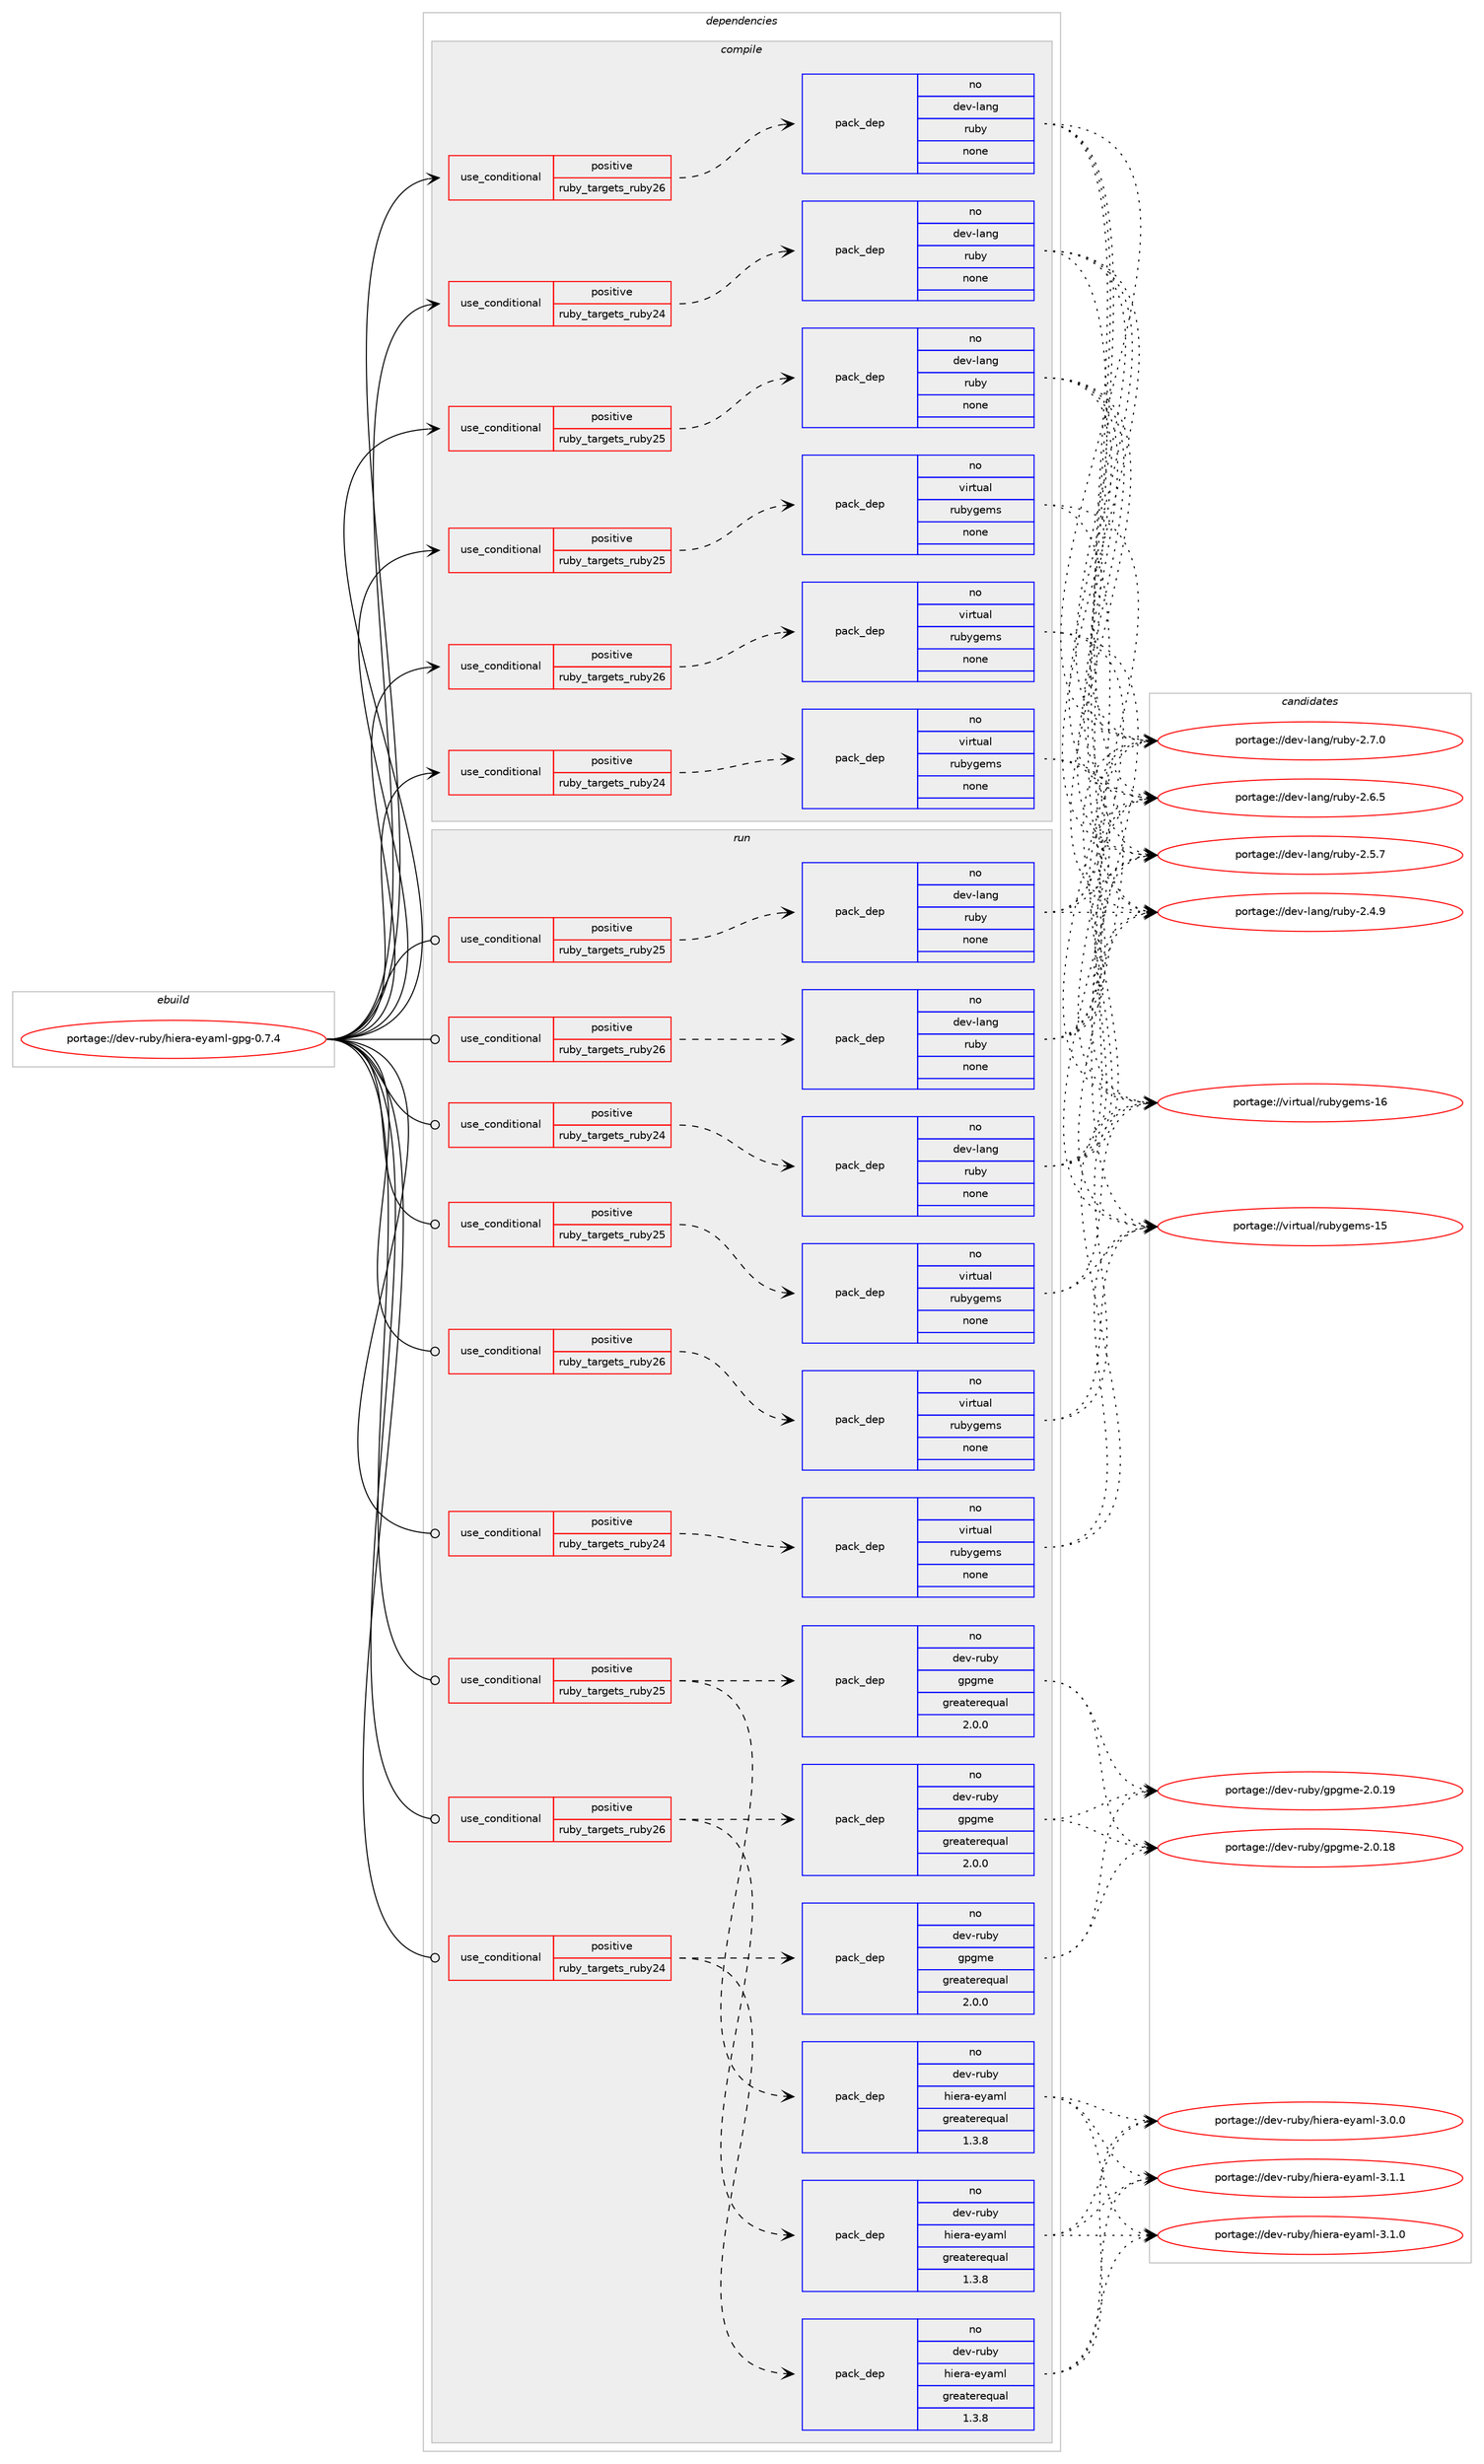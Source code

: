 digraph prolog {

# *************
# Graph options
# *************

newrank=true;
concentrate=true;
compound=true;
graph [rankdir=LR,fontname=Helvetica,fontsize=10,ranksep=1.5];#, ranksep=2.5, nodesep=0.2];
edge  [arrowhead=vee];
node  [fontname=Helvetica,fontsize=10];

# **********
# The ebuild
# **********

subgraph cluster_leftcol {
color=gray;
label=<<i>ebuild</i>>;
id [label="portage://dev-ruby/hiera-eyaml-gpg-0.7.4", color=red, width=4, href="../dev-ruby/hiera-eyaml-gpg-0.7.4.svg"];
}

# ****************
# The dependencies
# ****************

subgraph cluster_midcol {
color=gray;
label=<<i>dependencies</i>>;
subgraph cluster_compile {
fillcolor="#eeeeee";
style=filled;
label=<<i>compile</i>>;
subgraph cond85769 {
dependency353046 [label=<<TABLE BORDER="0" CELLBORDER="1" CELLSPACING="0" CELLPADDING="4"><TR><TD ROWSPAN="3" CELLPADDING="10">use_conditional</TD></TR><TR><TD>positive</TD></TR><TR><TD>ruby_targets_ruby24</TD></TR></TABLE>>, shape=none, color=red];
subgraph pack262464 {
dependency353047 [label=<<TABLE BORDER="0" CELLBORDER="1" CELLSPACING="0" CELLPADDING="4" WIDTH="220"><TR><TD ROWSPAN="6" CELLPADDING="30">pack_dep</TD></TR><TR><TD WIDTH="110">no</TD></TR><TR><TD>dev-lang</TD></TR><TR><TD>ruby</TD></TR><TR><TD>none</TD></TR><TR><TD></TD></TR></TABLE>>, shape=none, color=blue];
}
dependency353046:e -> dependency353047:w [weight=20,style="dashed",arrowhead="vee"];
}
id:e -> dependency353046:w [weight=20,style="solid",arrowhead="vee"];
subgraph cond85770 {
dependency353048 [label=<<TABLE BORDER="0" CELLBORDER="1" CELLSPACING="0" CELLPADDING="4"><TR><TD ROWSPAN="3" CELLPADDING="10">use_conditional</TD></TR><TR><TD>positive</TD></TR><TR><TD>ruby_targets_ruby24</TD></TR></TABLE>>, shape=none, color=red];
subgraph pack262465 {
dependency353049 [label=<<TABLE BORDER="0" CELLBORDER="1" CELLSPACING="0" CELLPADDING="4" WIDTH="220"><TR><TD ROWSPAN="6" CELLPADDING="30">pack_dep</TD></TR><TR><TD WIDTH="110">no</TD></TR><TR><TD>virtual</TD></TR><TR><TD>rubygems</TD></TR><TR><TD>none</TD></TR><TR><TD></TD></TR></TABLE>>, shape=none, color=blue];
}
dependency353048:e -> dependency353049:w [weight=20,style="dashed",arrowhead="vee"];
}
id:e -> dependency353048:w [weight=20,style="solid",arrowhead="vee"];
subgraph cond85771 {
dependency353050 [label=<<TABLE BORDER="0" CELLBORDER="1" CELLSPACING="0" CELLPADDING="4"><TR><TD ROWSPAN="3" CELLPADDING="10">use_conditional</TD></TR><TR><TD>positive</TD></TR><TR><TD>ruby_targets_ruby25</TD></TR></TABLE>>, shape=none, color=red];
subgraph pack262466 {
dependency353051 [label=<<TABLE BORDER="0" CELLBORDER="1" CELLSPACING="0" CELLPADDING="4" WIDTH="220"><TR><TD ROWSPAN="6" CELLPADDING="30">pack_dep</TD></TR><TR><TD WIDTH="110">no</TD></TR><TR><TD>dev-lang</TD></TR><TR><TD>ruby</TD></TR><TR><TD>none</TD></TR><TR><TD></TD></TR></TABLE>>, shape=none, color=blue];
}
dependency353050:e -> dependency353051:w [weight=20,style="dashed",arrowhead="vee"];
}
id:e -> dependency353050:w [weight=20,style="solid",arrowhead="vee"];
subgraph cond85772 {
dependency353052 [label=<<TABLE BORDER="0" CELLBORDER="1" CELLSPACING="0" CELLPADDING="4"><TR><TD ROWSPAN="3" CELLPADDING="10">use_conditional</TD></TR><TR><TD>positive</TD></TR><TR><TD>ruby_targets_ruby25</TD></TR></TABLE>>, shape=none, color=red];
subgraph pack262467 {
dependency353053 [label=<<TABLE BORDER="0" CELLBORDER="1" CELLSPACING="0" CELLPADDING="4" WIDTH="220"><TR><TD ROWSPAN="6" CELLPADDING="30">pack_dep</TD></TR><TR><TD WIDTH="110">no</TD></TR><TR><TD>virtual</TD></TR><TR><TD>rubygems</TD></TR><TR><TD>none</TD></TR><TR><TD></TD></TR></TABLE>>, shape=none, color=blue];
}
dependency353052:e -> dependency353053:w [weight=20,style="dashed",arrowhead="vee"];
}
id:e -> dependency353052:w [weight=20,style="solid",arrowhead="vee"];
subgraph cond85773 {
dependency353054 [label=<<TABLE BORDER="0" CELLBORDER="1" CELLSPACING="0" CELLPADDING="4"><TR><TD ROWSPAN="3" CELLPADDING="10">use_conditional</TD></TR><TR><TD>positive</TD></TR><TR><TD>ruby_targets_ruby26</TD></TR></TABLE>>, shape=none, color=red];
subgraph pack262468 {
dependency353055 [label=<<TABLE BORDER="0" CELLBORDER="1" CELLSPACING="0" CELLPADDING="4" WIDTH="220"><TR><TD ROWSPAN="6" CELLPADDING="30">pack_dep</TD></TR><TR><TD WIDTH="110">no</TD></TR><TR><TD>dev-lang</TD></TR><TR><TD>ruby</TD></TR><TR><TD>none</TD></TR><TR><TD></TD></TR></TABLE>>, shape=none, color=blue];
}
dependency353054:e -> dependency353055:w [weight=20,style="dashed",arrowhead="vee"];
}
id:e -> dependency353054:w [weight=20,style="solid",arrowhead="vee"];
subgraph cond85774 {
dependency353056 [label=<<TABLE BORDER="0" CELLBORDER="1" CELLSPACING="0" CELLPADDING="4"><TR><TD ROWSPAN="3" CELLPADDING="10">use_conditional</TD></TR><TR><TD>positive</TD></TR><TR><TD>ruby_targets_ruby26</TD></TR></TABLE>>, shape=none, color=red];
subgraph pack262469 {
dependency353057 [label=<<TABLE BORDER="0" CELLBORDER="1" CELLSPACING="0" CELLPADDING="4" WIDTH="220"><TR><TD ROWSPAN="6" CELLPADDING="30">pack_dep</TD></TR><TR><TD WIDTH="110">no</TD></TR><TR><TD>virtual</TD></TR><TR><TD>rubygems</TD></TR><TR><TD>none</TD></TR><TR><TD></TD></TR></TABLE>>, shape=none, color=blue];
}
dependency353056:e -> dependency353057:w [weight=20,style="dashed",arrowhead="vee"];
}
id:e -> dependency353056:w [weight=20,style="solid",arrowhead="vee"];
}
subgraph cluster_compileandrun {
fillcolor="#eeeeee";
style=filled;
label=<<i>compile and run</i>>;
}
subgraph cluster_run {
fillcolor="#eeeeee";
style=filled;
label=<<i>run</i>>;
subgraph cond85775 {
dependency353058 [label=<<TABLE BORDER="0" CELLBORDER="1" CELLSPACING="0" CELLPADDING="4"><TR><TD ROWSPAN="3" CELLPADDING="10">use_conditional</TD></TR><TR><TD>positive</TD></TR><TR><TD>ruby_targets_ruby24</TD></TR></TABLE>>, shape=none, color=red];
subgraph pack262470 {
dependency353059 [label=<<TABLE BORDER="0" CELLBORDER="1" CELLSPACING="0" CELLPADDING="4" WIDTH="220"><TR><TD ROWSPAN="6" CELLPADDING="30">pack_dep</TD></TR><TR><TD WIDTH="110">no</TD></TR><TR><TD>dev-lang</TD></TR><TR><TD>ruby</TD></TR><TR><TD>none</TD></TR><TR><TD></TD></TR></TABLE>>, shape=none, color=blue];
}
dependency353058:e -> dependency353059:w [weight=20,style="dashed",arrowhead="vee"];
}
id:e -> dependency353058:w [weight=20,style="solid",arrowhead="odot"];
subgraph cond85776 {
dependency353060 [label=<<TABLE BORDER="0" CELLBORDER="1" CELLSPACING="0" CELLPADDING="4"><TR><TD ROWSPAN="3" CELLPADDING="10">use_conditional</TD></TR><TR><TD>positive</TD></TR><TR><TD>ruby_targets_ruby24</TD></TR></TABLE>>, shape=none, color=red];
subgraph pack262471 {
dependency353061 [label=<<TABLE BORDER="0" CELLBORDER="1" CELLSPACING="0" CELLPADDING="4" WIDTH="220"><TR><TD ROWSPAN="6" CELLPADDING="30">pack_dep</TD></TR><TR><TD WIDTH="110">no</TD></TR><TR><TD>dev-ruby</TD></TR><TR><TD>hiera-eyaml</TD></TR><TR><TD>greaterequal</TD></TR><TR><TD>1.3.8</TD></TR></TABLE>>, shape=none, color=blue];
}
dependency353060:e -> dependency353061:w [weight=20,style="dashed",arrowhead="vee"];
subgraph pack262472 {
dependency353062 [label=<<TABLE BORDER="0" CELLBORDER="1" CELLSPACING="0" CELLPADDING="4" WIDTH="220"><TR><TD ROWSPAN="6" CELLPADDING="30">pack_dep</TD></TR><TR><TD WIDTH="110">no</TD></TR><TR><TD>dev-ruby</TD></TR><TR><TD>gpgme</TD></TR><TR><TD>greaterequal</TD></TR><TR><TD>2.0.0</TD></TR></TABLE>>, shape=none, color=blue];
}
dependency353060:e -> dependency353062:w [weight=20,style="dashed",arrowhead="vee"];
}
id:e -> dependency353060:w [weight=20,style="solid",arrowhead="odot"];
subgraph cond85777 {
dependency353063 [label=<<TABLE BORDER="0" CELLBORDER="1" CELLSPACING="0" CELLPADDING="4"><TR><TD ROWSPAN="3" CELLPADDING="10">use_conditional</TD></TR><TR><TD>positive</TD></TR><TR><TD>ruby_targets_ruby24</TD></TR></TABLE>>, shape=none, color=red];
subgraph pack262473 {
dependency353064 [label=<<TABLE BORDER="0" CELLBORDER="1" CELLSPACING="0" CELLPADDING="4" WIDTH="220"><TR><TD ROWSPAN="6" CELLPADDING="30">pack_dep</TD></TR><TR><TD WIDTH="110">no</TD></TR><TR><TD>virtual</TD></TR><TR><TD>rubygems</TD></TR><TR><TD>none</TD></TR><TR><TD></TD></TR></TABLE>>, shape=none, color=blue];
}
dependency353063:e -> dependency353064:w [weight=20,style="dashed",arrowhead="vee"];
}
id:e -> dependency353063:w [weight=20,style="solid",arrowhead="odot"];
subgraph cond85778 {
dependency353065 [label=<<TABLE BORDER="0" CELLBORDER="1" CELLSPACING="0" CELLPADDING="4"><TR><TD ROWSPAN="3" CELLPADDING="10">use_conditional</TD></TR><TR><TD>positive</TD></TR><TR><TD>ruby_targets_ruby25</TD></TR></TABLE>>, shape=none, color=red];
subgraph pack262474 {
dependency353066 [label=<<TABLE BORDER="0" CELLBORDER="1" CELLSPACING="0" CELLPADDING="4" WIDTH="220"><TR><TD ROWSPAN="6" CELLPADDING="30">pack_dep</TD></TR><TR><TD WIDTH="110">no</TD></TR><TR><TD>dev-lang</TD></TR><TR><TD>ruby</TD></TR><TR><TD>none</TD></TR><TR><TD></TD></TR></TABLE>>, shape=none, color=blue];
}
dependency353065:e -> dependency353066:w [weight=20,style="dashed",arrowhead="vee"];
}
id:e -> dependency353065:w [weight=20,style="solid",arrowhead="odot"];
subgraph cond85779 {
dependency353067 [label=<<TABLE BORDER="0" CELLBORDER="1" CELLSPACING="0" CELLPADDING="4"><TR><TD ROWSPAN="3" CELLPADDING="10">use_conditional</TD></TR><TR><TD>positive</TD></TR><TR><TD>ruby_targets_ruby25</TD></TR></TABLE>>, shape=none, color=red];
subgraph pack262475 {
dependency353068 [label=<<TABLE BORDER="0" CELLBORDER="1" CELLSPACING="0" CELLPADDING="4" WIDTH="220"><TR><TD ROWSPAN="6" CELLPADDING="30">pack_dep</TD></TR><TR><TD WIDTH="110">no</TD></TR><TR><TD>dev-ruby</TD></TR><TR><TD>hiera-eyaml</TD></TR><TR><TD>greaterequal</TD></TR><TR><TD>1.3.8</TD></TR></TABLE>>, shape=none, color=blue];
}
dependency353067:e -> dependency353068:w [weight=20,style="dashed",arrowhead="vee"];
subgraph pack262476 {
dependency353069 [label=<<TABLE BORDER="0" CELLBORDER="1" CELLSPACING="0" CELLPADDING="4" WIDTH="220"><TR><TD ROWSPAN="6" CELLPADDING="30">pack_dep</TD></TR><TR><TD WIDTH="110">no</TD></TR><TR><TD>dev-ruby</TD></TR><TR><TD>gpgme</TD></TR><TR><TD>greaterequal</TD></TR><TR><TD>2.0.0</TD></TR></TABLE>>, shape=none, color=blue];
}
dependency353067:e -> dependency353069:w [weight=20,style="dashed",arrowhead="vee"];
}
id:e -> dependency353067:w [weight=20,style="solid",arrowhead="odot"];
subgraph cond85780 {
dependency353070 [label=<<TABLE BORDER="0" CELLBORDER="1" CELLSPACING="0" CELLPADDING="4"><TR><TD ROWSPAN="3" CELLPADDING="10">use_conditional</TD></TR><TR><TD>positive</TD></TR><TR><TD>ruby_targets_ruby25</TD></TR></TABLE>>, shape=none, color=red];
subgraph pack262477 {
dependency353071 [label=<<TABLE BORDER="0" CELLBORDER="1" CELLSPACING="0" CELLPADDING="4" WIDTH="220"><TR><TD ROWSPAN="6" CELLPADDING="30">pack_dep</TD></TR><TR><TD WIDTH="110">no</TD></TR><TR><TD>virtual</TD></TR><TR><TD>rubygems</TD></TR><TR><TD>none</TD></TR><TR><TD></TD></TR></TABLE>>, shape=none, color=blue];
}
dependency353070:e -> dependency353071:w [weight=20,style="dashed",arrowhead="vee"];
}
id:e -> dependency353070:w [weight=20,style="solid",arrowhead="odot"];
subgraph cond85781 {
dependency353072 [label=<<TABLE BORDER="0" CELLBORDER="1" CELLSPACING="0" CELLPADDING="4"><TR><TD ROWSPAN="3" CELLPADDING="10">use_conditional</TD></TR><TR><TD>positive</TD></TR><TR><TD>ruby_targets_ruby26</TD></TR></TABLE>>, shape=none, color=red];
subgraph pack262478 {
dependency353073 [label=<<TABLE BORDER="0" CELLBORDER="1" CELLSPACING="0" CELLPADDING="4" WIDTH="220"><TR><TD ROWSPAN="6" CELLPADDING="30">pack_dep</TD></TR><TR><TD WIDTH="110">no</TD></TR><TR><TD>dev-lang</TD></TR><TR><TD>ruby</TD></TR><TR><TD>none</TD></TR><TR><TD></TD></TR></TABLE>>, shape=none, color=blue];
}
dependency353072:e -> dependency353073:w [weight=20,style="dashed",arrowhead="vee"];
}
id:e -> dependency353072:w [weight=20,style="solid",arrowhead="odot"];
subgraph cond85782 {
dependency353074 [label=<<TABLE BORDER="0" CELLBORDER="1" CELLSPACING="0" CELLPADDING="4"><TR><TD ROWSPAN="3" CELLPADDING="10">use_conditional</TD></TR><TR><TD>positive</TD></TR><TR><TD>ruby_targets_ruby26</TD></TR></TABLE>>, shape=none, color=red];
subgraph pack262479 {
dependency353075 [label=<<TABLE BORDER="0" CELLBORDER="1" CELLSPACING="0" CELLPADDING="4" WIDTH="220"><TR><TD ROWSPAN="6" CELLPADDING="30">pack_dep</TD></TR><TR><TD WIDTH="110">no</TD></TR><TR><TD>dev-ruby</TD></TR><TR><TD>hiera-eyaml</TD></TR><TR><TD>greaterequal</TD></TR><TR><TD>1.3.8</TD></TR></TABLE>>, shape=none, color=blue];
}
dependency353074:e -> dependency353075:w [weight=20,style="dashed",arrowhead="vee"];
subgraph pack262480 {
dependency353076 [label=<<TABLE BORDER="0" CELLBORDER="1" CELLSPACING="0" CELLPADDING="4" WIDTH="220"><TR><TD ROWSPAN="6" CELLPADDING="30">pack_dep</TD></TR><TR><TD WIDTH="110">no</TD></TR><TR><TD>dev-ruby</TD></TR><TR><TD>gpgme</TD></TR><TR><TD>greaterequal</TD></TR><TR><TD>2.0.0</TD></TR></TABLE>>, shape=none, color=blue];
}
dependency353074:e -> dependency353076:w [weight=20,style="dashed",arrowhead="vee"];
}
id:e -> dependency353074:w [weight=20,style="solid",arrowhead="odot"];
subgraph cond85783 {
dependency353077 [label=<<TABLE BORDER="0" CELLBORDER="1" CELLSPACING="0" CELLPADDING="4"><TR><TD ROWSPAN="3" CELLPADDING="10">use_conditional</TD></TR><TR><TD>positive</TD></TR><TR><TD>ruby_targets_ruby26</TD></TR></TABLE>>, shape=none, color=red];
subgraph pack262481 {
dependency353078 [label=<<TABLE BORDER="0" CELLBORDER="1" CELLSPACING="0" CELLPADDING="4" WIDTH="220"><TR><TD ROWSPAN="6" CELLPADDING="30">pack_dep</TD></TR><TR><TD WIDTH="110">no</TD></TR><TR><TD>virtual</TD></TR><TR><TD>rubygems</TD></TR><TR><TD>none</TD></TR><TR><TD></TD></TR></TABLE>>, shape=none, color=blue];
}
dependency353077:e -> dependency353078:w [weight=20,style="dashed",arrowhead="vee"];
}
id:e -> dependency353077:w [weight=20,style="solid",arrowhead="odot"];
}
}

# **************
# The candidates
# **************

subgraph cluster_choices {
rank=same;
color=gray;
label=<<i>candidates</i>>;

subgraph choice262464 {
color=black;
nodesep=1;
choice10010111845108971101034711411798121455046554648 [label="portage://dev-lang/ruby-2.7.0", color=red, width=4,href="../dev-lang/ruby-2.7.0.svg"];
choice10010111845108971101034711411798121455046544653 [label="portage://dev-lang/ruby-2.6.5", color=red, width=4,href="../dev-lang/ruby-2.6.5.svg"];
choice10010111845108971101034711411798121455046534655 [label="portage://dev-lang/ruby-2.5.7", color=red, width=4,href="../dev-lang/ruby-2.5.7.svg"];
choice10010111845108971101034711411798121455046524657 [label="portage://dev-lang/ruby-2.4.9", color=red, width=4,href="../dev-lang/ruby-2.4.9.svg"];
dependency353047:e -> choice10010111845108971101034711411798121455046554648:w [style=dotted,weight="100"];
dependency353047:e -> choice10010111845108971101034711411798121455046544653:w [style=dotted,weight="100"];
dependency353047:e -> choice10010111845108971101034711411798121455046534655:w [style=dotted,weight="100"];
dependency353047:e -> choice10010111845108971101034711411798121455046524657:w [style=dotted,weight="100"];
}
subgraph choice262465 {
color=black;
nodesep=1;
choice118105114116117971084711411798121103101109115454954 [label="portage://virtual/rubygems-16", color=red, width=4,href="../virtual/rubygems-16.svg"];
choice118105114116117971084711411798121103101109115454953 [label="portage://virtual/rubygems-15", color=red, width=4,href="../virtual/rubygems-15.svg"];
dependency353049:e -> choice118105114116117971084711411798121103101109115454954:w [style=dotted,weight="100"];
dependency353049:e -> choice118105114116117971084711411798121103101109115454953:w [style=dotted,weight="100"];
}
subgraph choice262466 {
color=black;
nodesep=1;
choice10010111845108971101034711411798121455046554648 [label="portage://dev-lang/ruby-2.7.0", color=red, width=4,href="../dev-lang/ruby-2.7.0.svg"];
choice10010111845108971101034711411798121455046544653 [label="portage://dev-lang/ruby-2.6.5", color=red, width=4,href="../dev-lang/ruby-2.6.5.svg"];
choice10010111845108971101034711411798121455046534655 [label="portage://dev-lang/ruby-2.5.7", color=red, width=4,href="../dev-lang/ruby-2.5.7.svg"];
choice10010111845108971101034711411798121455046524657 [label="portage://dev-lang/ruby-2.4.9", color=red, width=4,href="../dev-lang/ruby-2.4.9.svg"];
dependency353051:e -> choice10010111845108971101034711411798121455046554648:w [style=dotted,weight="100"];
dependency353051:e -> choice10010111845108971101034711411798121455046544653:w [style=dotted,weight="100"];
dependency353051:e -> choice10010111845108971101034711411798121455046534655:w [style=dotted,weight="100"];
dependency353051:e -> choice10010111845108971101034711411798121455046524657:w [style=dotted,weight="100"];
}
subgraph choice262467 {
color=black;
nodesep=1;
choice118105114116117971084711411798121103101109115454954 [label="portage://virtual/rubygems-16", color=red, width=4,href="../virtual/rubygems-16.svg"];
choice118105114116117971084711411798121103101109115454953 [label="portage://virtual/rubygems-15", color=red, width=4,href="../virtual/rubygems-15.svg"];
dependency353053:e -> choice118105114116117971084711411798121103101109115454954:w [style=dotted,weight="100"];
dependency353053:e -> choice118105114116117971084711411798121103101109115454953:w [style=dotted,weight="100"];
}
subgraph choice262468 {
color=black;
nodesep=1;
choice10010111845108971101034711411798121455046554648 [label="portage://dev-lang/ruby-2.7.0", color=red, width=4,href="../dev-lang/ruby-2.7.0.svg"];
choice10010111845108971101034711411798121455046544653 [label="portage://dev-lang/ruby-2.6.5", color=red, width=4,href="../dev-lang/ruby-2.6.5.svg"];
choice10010111845108971101034711411798121455046534655 [label="portage://dev-lang/ruby-2.5.7", color=red, width=4,href="../dev-lang/ruby-2.5.7.svg"];
choice10010111845108971101034711411798121455046524657 [label="portage://dev-lang/ruby-2.4.9", color=red, width=4,href="../dev-lang/ruby-2.4.9.svg"];
dependency353055:e -> choice10010111845108971101034711411798121455046554648:w [style=dotted,weight="100"];
dependency353055:e -> choice10010111845108971101034711411798121455046544653:w [style=dotted,weight="100"];
dependency353055:e -> choice10010111845108971101034711411798121455046534655:w [style=dotted,weight="100"];
dependency353055:e -> choice10010111845108971101034711411798121455046524657:w [style=dotted,weight="100"];
}
subgraph choice262469 {
color=black;
nodesep=1;
choice118105114116117971084711411798121103101109115454954 [label="portage://virtual/rubygems-16", color=red, width=4,href="../virtual/rubygems-16.svg"];
choice118105114116117971084711411798121103101109115454953 [label="portage://virtual/rubygems-15", color=red, width=4,href="../virtual/rubygems-15.svg"];
dependency353057:e -> choice118105114116117971084711411798121103101109115454954:w [style=dotted,weight="100"];
dependency353057:e -> choice118105114116117971084711411798121103101109115454953:w [style=dotted,weight="100"];
}
subgraph choice262470 {
color=black;
nodesep=1;
choice10010111845108971101034711411798121455046554648 [label="portage://dev-lang/ruby-2.7.0", color=red, width=4,href="../dev-lang/ruby-2.7.0.svg"];
choice10010111845108971101034711411798121455046544653 [label="portage://dev-lang/ruby-2.6.5", color=red, width=4,href="../dev-lang/ruby-2.6.5.svg"];
choice10010111845108971101034711411798121455046534655 [label="portage://dev-lang/ruby-2.5.7", color=red, width=4,href="../dev-lang/ruby-2.5.7.svg"];
choice10010111845108971101034711411798121455046524657 [label="portage://dev-lang/ruby-2.4.9", color=red, width=4,href="../dev-lang/ruby-2.4.9.svg"];
dependency353059:e -> choice10010111845108971101034711411798121455046554648:w [style=dotted,weight="100"];
dependency353059:e -> choice10010111845108971101034711411798121455046544653:w [style=dotted,weight="100"];
dependency353059:e -> choice10010111845108971101034711411798121455046534655:w [style=dotted,weight="100"];
dependency353059:e -> choice10010111845108971101034711411798121455046524657:w [style=dotted,weight="100"];
}
subgraph choice262471 {
color=black;
nodesep=1;
choice100101118451141179812147104105101114974510112197109108455146494649 [label="portage://dev-ruby/hiera-eyaml-3.1.1", color=red, width=4,href="../dev-ruby/hiera-eyaml-3.1.1.svg"];
choice100101118451141179812147104105101114974510112197109108455146494648 [label="portage://dev-ruby/hiera-eyaml-3.1.0", color=red, width=4,href="../dev-ruby/hiera-eyaml-3.1.0.svg"];
choice100101118451141179812147104105101114974510112197109108455146484648 [label="portage://dev-ruby/hiera-eyaml-3.0.0", color=red, width=4,href="../dev-ruby/hiera-eyaml-3.0.0.svg"];
dependency353061:e -> choice100101118451141179812147104105101114974510112197109108455146494649:w [style=dotted,weight="100"];
dependency353061:e -> choice100101118451141179812147104105101114974510112197109108455146494648:w [style=dotted,weight="100"];
dependency353061:e -> choice100101118451141179812147104105101114974510112197109108455146484648:w [style=dotted,weight="100"];
}
subgraph choice262472 {
color=black;
nodesep=1;
choice10010111845114117981214710311210310910145504648464957 [label="portage://dev-ruby/gpgme-2.0.19", color=red, width=4,href="../dev-ruby/gpgme-2.0.19.svg"];
choice10010111845114117981214710311210310910145504648464956 [label="portage://dev-ruby/gpgme-2.0.18", color=red, width=4,href="../dev-ruby/gpgme-2.0.18.svg"];
dependency353062:e -> choice10010111845114117981214710311210310910145504648464957:w [style=dotted,weight="100"];
dependency353062:e -> choice10010111845114117981214710311210310910145504648464956:w [style=dotted,weight="100"];
}
subgraph choice262473 {
color=black;
nodesep=1;
choice118105114116117971084711411798121103101109115454954 [label="portage://virtual/rubygems-16", color=red, width=4,href="../virtual/rubygems-16.svg"];
choice118105114116117971084711411798121103101109115454953 [label="portage://virtual/rubygems-15", color=red, width=4,href="../virtual/rubygems-15.svg"];
dependency353064:e -> choice118105114116117971084711411798121103101109115454954:w [style=dotted,weight="100"];
dependency353064:e -> choice118105114116117971084711411798121103101109115454953:w [style=dotted,weight="100"];
}
subgraph choice262474 {
color=black;
nodesep=1;
choice10010111845108971101034711411798121455046554648 [label="portage://dev-lang/ruby-2.7.0", color=red, width=4,href="../dev-lang/ruby-2.7.0.svg"];
choice10010111845108971101034711411798121455046544653 [label="portage://dev-lang/ruby-2.6.5", color=red, width=4,href="../dev-lang/ruby-2.6.5.svg"];
choice10010111845108971101034711411798121455046534655 [label="portage://dev-lang/ruby-2.5.7", color=red, width=4,href="../dev-lang/ruby-2.5.7.svg"];
choice10010111845108971101034711411798121455046524657 [label="portage://dev-lang/ruby-2.4.9", color=red, width=4,href="../dev-lang/ruby-2.4.9.svg"];
dependency353066:e -> choice10010111845108971101034711411798121455046554648:w [style=dotted,weight="100"];
dependency353066:e -> choice10010111845108971101034711411798121455046544653:w [style=dotted,weight="100"];
dependency353066:e -> choice10010111845108971101034711411798121455046534655:w [style=dotted,weight="100"];
dependency353066:e -> choice10010111845108971101034711411798121455046524657:w [style=dotted,weight="100"];
}
subgraph choice262475 {
color=black;
nodesep=1;
choice100101118451141179812147104105101114974510112197109108455146494649 [label="portage://dev-ruby/hiera-eyaml-3.1.1", color=red, width=4,href="../dev-ruby/hiera-eyaml-3.1.1.svg"];
choice100101118451141179812147104105101114974510112197109108455146494648 [label="portage://dev-ruby/hiera-eyaml-3.1.0", color=red, width=4,href="../dev-ruby/hiera-eyaml-3.1.0.svg"];
choice100101118451141179812147104105101114974510112197109108455146484648 [label="portage://dev-ruby/hiera-eyaml-3.0.0", color=red, width=4,href="../dev-ruby/hiera-eyaml-3.0.0.svg"];
dependency353068:e -> choice100101118451141179812147104105101114974510112197109108455146494649:w [style=dotted,weight="100"];
dependency353068:e -> choice100101118451141179812147104105101114974510112197109108455146494648:w [style=dotted,weight="100"];
dependency353068:e -> choice100101118451141179812147104105101114974510112197109108455146484648:w [style=dotted,weight="100"];
}
subgraph choice262476 {
color=black;
nodesep=1;
choice10010111845114117981214710311210310910145504648464957 [label="portage://dev-ruby/gpgme-2.0.19", color=red, width=4,href="../dev-ruby/gpgme-2.0.19.svg"];
choice10010111845114117981214710311210310910145504648464956 [label="portage://dev-ruby/gpgme-2.0.18", color=red, width=4,href="../dev-ruby/gpgme-2.0.18.svg"];
dependency353069:e -> choice10010111845114117981214710311210310910145504648464957:w [style=dotted,weight="100"];
dependency353069:e -> choice10010111845114117981214710311210310910145504648464956:w [style=dotted,weight="100"];
}
subgraph choice262477 {
color=black;
nodesep=1;
choice118105114116117971084711411798121103101109115454954 [label="portage://virtual/rubygems-16", color=red, width=4,href="../virtual/rubygems-16.svg"];
choice118105114116117971084711411798121103101109115454953 [label="portage://virtual/rubygems-15", color=red, width=4,href="../virtual/rubygems-15.svg"];
dependency353071:e -> choice118105114116117971084711411798121103101109115454954:w [style=dotted,weight="100"];
dependency353071:e -> choice118105114116117971084711411798121103101109115454953:w [style=dotted,weight="100"];
}
subgraph choice262478 {
color=black;
nodesep=1;
choice10010111845108971101034711411798121455046554648 [label="portage://dev-lang/ruby-2.7.0", color=red, width=4,href="../dev-lang/ruby-2.7.0.svg"];
choice10010111845108971101034711411798121455046544653 [label="portage://dev-lang/ruby-2.6.5", color=red, width=4,href="../dev-lang/ruby-2.6.5.svg"];
choice10010111845108971101034711411798121455046534655 [label="portage://dev-lang/ruby-2.5.7", color=red, width=4,href="../dev-lang/ruby-2.5.7.svg"];
choice10010111845108971101034711411798121455046524657 [label="portage://dev-lang/ruby-2.4.9", color=red, width=4,href="../dev-lang/ruby-2.4.9.svg"];
dependency353073:e -> choice10010111845108971101034711411798121455046554648:w [style=dotted,weight="100"];
dependency353073:e -> choice10010111845108971101034711411798121455046544653:w [style=dotted,weight="100"];
dependency353073:e -> choice10010111845108971101034711411798121455046534655:w [style=dotted,weight="100"];
dependency353073:e -> choice10010111845108971101034711411798121455046524657:w [style=dotted,weight="100"];
}
subgraph choice262479 {
color=black;
nodesep=1;
choice100101118451141179812147104105101114974510112197109108455146494649 [label="portage://dev-ruby/hiera-eyaml-3.1.1", color=red, width=4,href="../dev-ruby/hiera-eyaml-3.1.1.svg"];
choice100101118451141179812147104105101114974510112197109108455146494648 [label="portage://dev-ruby/hiera-eyaml-3.1.0", color=red, width=4,href="../dev-ruby/hiera-eyaml-3.1.0.svg"];
choice100101118451141179812147104105101114974510112197109108455146484648 [label="portage://dev-ruby/hiera-eyaml-3.0.0", color=red, width=4,href="../dev-ruby/hiera-eyaml-3.0.0.svg"];
dependency353075:e -> choice100101118451141179812147104105101114974510112197109108455146494649:w [style=dotted,weight="100"];
dependency353075:e -> choice100101118451141179812147104105101114974510112197109108455146494648:w [style=dotted,weight="100"];
dependency353075:e -> choice100101118451141179812147104105101114974510112197109108455146484648:w [style=dotted,weight="100"];
}
subgraph choice262480 {
color=black;
nodesep=1;
choice10010111845114117981214710311210310910145504648464957 [label="portage://dev-ruby/gpgme-2.0.19", color=red, width=4,href="../dev-ruby/gpgme-2.0.19.svg"];
choice10010111845114117981214710311210310910145504648464956 [label="portage://dev-ruby/gpgme-2.0.18", color=red, width=4,href="../dev-ruby/gpgme-2.0.18.svg"];
dependency353076:e -> choice10010111845114117981214710311210310910145504648464957:w [style=dotted,weight="100"];
dependency353076:e -> choice10010111845114117981214710311210310910145504648464956:w [style=dotted,weight="100"];
}
subgraph choice262481 {
color=black;
nodesep=1;
choice118105114116117971084711411798121103101109115454954 [label="portage://virtual/rubygems-16", color=red, width=4,href="../virtual/rubygems-16.svg"];
choice118105114116117971084711411798121103101109115454953 [label="portage://virtual/rubygems-15", color=red, width=4,href="../virtual/rubygems-15.svg"];
dependency353078:e -> choice118105114116117971084711411798121103101109115454954:w [style=dotted,weight="100"];
dependency353078:e -> choice118105114116117971084711411798121103101109115454953:w [style=dotted,weight="100"];
}
}

}
